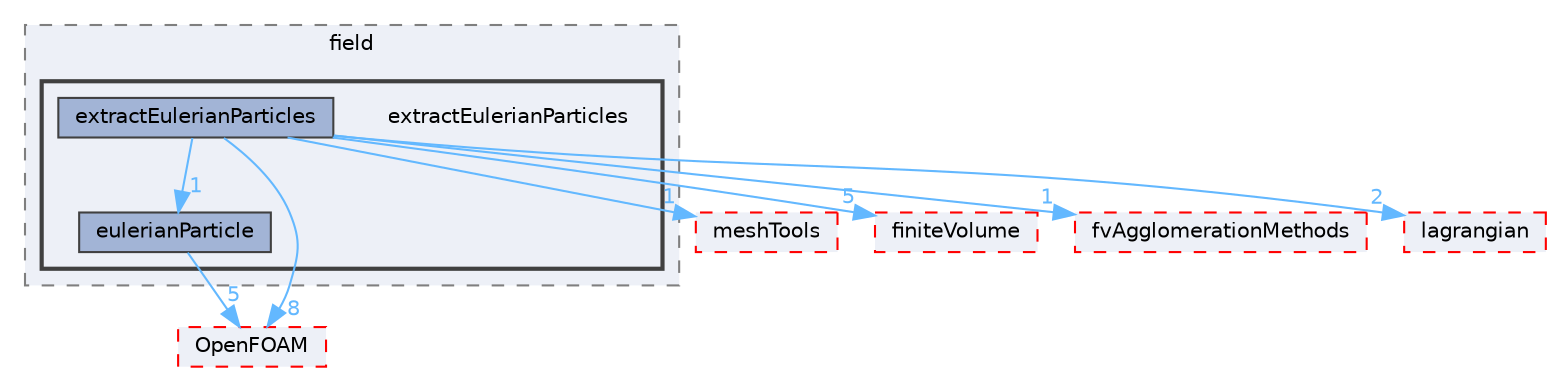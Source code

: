 digraph "src/functionObjects/field/extractEulerianParticles"
{
 // LATEX_PDF_SIZE
  bgcolor="transparent";
  edge [fontname=Helvetica,fontsize=10,labelfontname=Helvetica,labelfontsize=10];
  node [fontname=Helvetica,fontsize=10,shape=box,height=0.2,width=0.4];
  compound=true
  subgraph clusterdir_bae024cac12ddc6733a616261920a91f {
    graph [ bgcolor="#edf0f7", pencolor="grey50", label="field", fontname=Helvetica,fontsize=10 style="filled,dashed", URL="dir_bae024cac12ddc6733a616261920a91f.html",tooltip=""]
  subgraph clusterdir_dfa470136c42bc80c602f22f84865b55 {
    graph [ bgcolor="#edf0f7", pencolor="grey25", label="", fontname=Helvetica,fontsize=10 style="filled,bold", URL="dir_dfa470136c42bc80c602f22f84865b55.html",tooltip=""]
    dir_dfa470136c42bc80c602f22f84865b55 [shape=plaintext, label="extractEulerianParticles"];
  dir_f67628c33591d4cf162f038abafa0813 [label="eulerianParticle", fillcolor="#a2b4d6", color="grey25", style="filled", URL="dir_f67628c33591d4cf162f038abafa0813.html",tooltip=""];
  dir_655df1d93ed665198b082dcf085878cb [label="extractEulerianParticles", fillcolor="#a2b4d6", color="grey25", style="filled", URL="dir_655df1d93ed665198b082dcf085878cb.html",tooltip=""];
  }
  }
  dir_c5473ff19b20e6ec4dfe5c310b3778a8 [label="OpenFOAM", fillcolor="#edf0f7", color="red", style="filled,dashed", URL="dir_c5473ff19b20e6ec4dfe5c310b3778a8.html",tooltip=""];
  dir_ae30ad0bef50cf391b24c614251bb9fd [label="meshTools", fillcolor="#edf0f7", color="red", style="filled,dashed", URL="dir_ae30ad0bef50cf391b24c614251bb9fd.html",tooltip=""];
  dir_9bd15774b555cf7259a6fa18f99fe99b [label="finiteVolume", fillcolor="#edf0f7", color="red", style="filled,dashed", URL="dir_9bd15774b555cf7259a6fa18f99fe99b.html",tooltip=""];
  dir_41168bd370834a1b1cba6e5748145d93 [label="fvAgglomerationMethods", fillcolor="#edf0f7", color="red", style="filled,dashed", URL="dir_41168bd370834a1b1cba6e5748145d93.html",tooltip=""];
  dir_f8c25efc4b6f6a8502a42d5af7554d23 [label="lagrangian", fillcolor="#edf0f7", color="red", style="filled,dashed", URL="dir_f8c25efc4b6f6a8502a42d5af7554d23.html",tooltip=""];
  dir_f67628c33591d4cf162f038abafa0813->dir_c5473ff19b20e6ec4dfe5c310b3778a8 [headlabel="5", labeldistance=1.5 headhref="dir_001191_002695.html" href="dir_001191_002695.html" color="steelblue1" fontcolor="steelblue1"];
  dir_655df1d93ed665198b082dcf085878cb->dir_41168bd370834a1b1cba6e5748145d93 [headlabel="1", labeldistance=1.5 headhref="dir_001226_001532.html" href="dir_001226_001532.html" color="steelblue1" fontcolor="steelblue1"];
  dir_655df1d93ed665198b082dcf085878cb->dir_9bd15774b555cf7259a6fa18f99fe99b [headlabel="5", labeldistance=1.5 headhref="dir_001226_001387.html" href="dir_001226_001387.html" color="steelblue1" fontcolor="steelblue1"];
  dir_655df1d93ed665198b082dcf085878cb->dir_ae30ad0bef50cf391b24c614251bb9fd [headlabel="1", labeldistance=1.5 headhref="dir_001226_002382.html" href="dir_001226_002382.html" color="steelblue1" fontcolor="steelblue1"];
  dir_655df1d93ed665198b082dcf085878cb->dir_c5473ff19b20e6ec4dfe5c310b3778a8 [headlabel="8", labeldistance=1.5 headhref="dir_001226_002695.html" href="dir_001226_002695.html" color="steelblue1" fontcolor="steelblue1"];
  dir_655df1d93ed665198b082dcf085878cb->dir_f67628c33591d4cf162f038abafa0813 [headlabel="1", labeldistance=1.5 headhref="dir_001226_001191.html" href="dir_001226_001191.html" color="steelblue1" fontcolor="steelblue1"];
  dir_655df1d93ed665198b082dcf085878cb->dir_f8c25efc4b6f6a8502a42d5af7554d23 [headlabel="2", labeldistance=1.5 headhref="dir_001226_002071.html" href="dir_001226_002071.html" color="steelblue1" fontcolor="steelblue1"];
}
